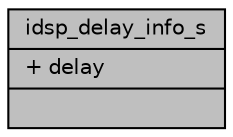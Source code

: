 digraph "idsp_delay_info_s"
{
 // INTERACTIVE_SVG=YES
 // LATEX_PDF_SIZE
  bgcolor="transparent";
  edge [fontname="Helvetica",fontsize="10",labelfontname="Helvetica",labelfontsize="10"];
  node [fontname="Helvetica",fontsize="10",shape=record];
  Node1 [label="{idsp_delay_info_s\n|+ delay\l|}",height=0.2,width=0.4,color="black", fillcolor="grey75", style="filled", fontcolor="black",tooltip=" "];
}

